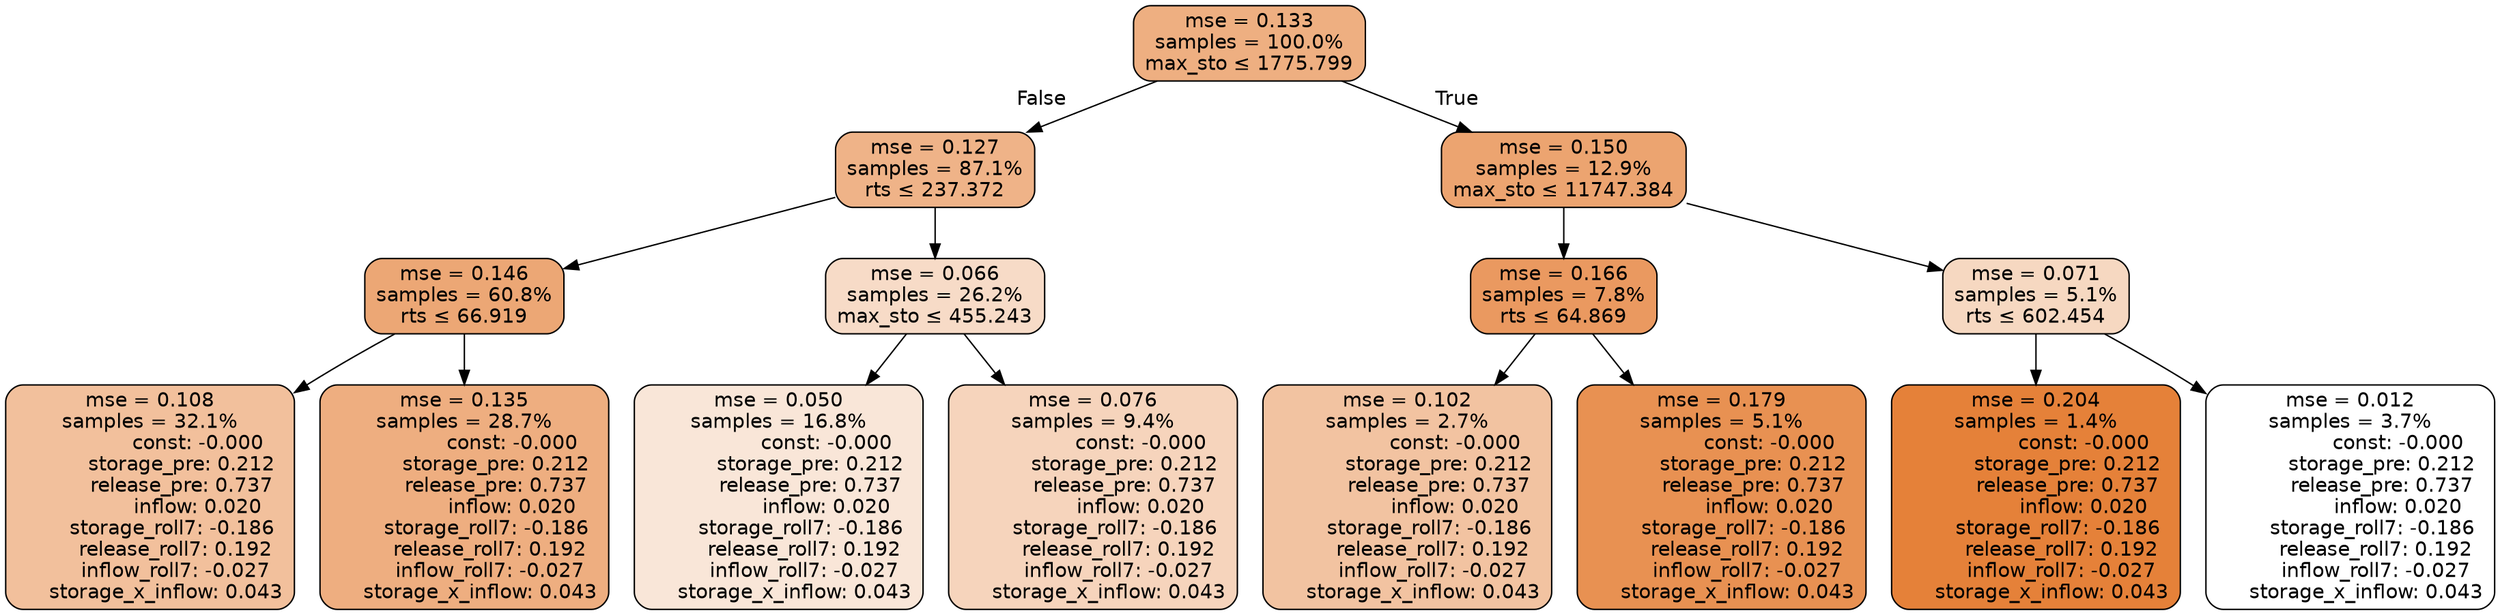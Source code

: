 digraph tree {
node [shape=rectangle, style="filled, rounded", color="black", fontname=helvetica] ;
edge [fontname=helvetica] ;
	"0" [label="mse = 0.133
samples = 100.0%
max_sto &le; 1775.799", fillcolor="#eeaf81"]
	"1" [label="mse = 0.127
samples = 87.1%
rts &le; 237.372", fillcolor="#efb388"]
	"2" [label="mse = 0.146
samples = 60.8%
rts &le; 66.919", fillcolor="#eca775"]
	"3" [label="mse = 0.108
samples = 32.1%
               const: -0.000
          storage_pre: 0.212
          release_pre: 0.737
               inflow: 0.020
       storage_roll7: -0.186
        release_roll7: 0.192
        inflow_roll7: -0.027
     storage_x_inflow: 0.043", fillcolor="#f2c09c"]
	"4" [label="mse = 0.135
samples = 28.7%
               const: -0.000
          storage_pre: 0.212
          release_pre: 0.737
               inflow: 0.020
       storage_roll7: -0.186
        release_roll7: 0.192
        inflow_roll7: -0.027
     storage_x_inflow: 0.043", fillcolor="#eeae80"]
	"5" [label="mse = 0.066
samples = 26.2%
max_sto &le; 455.243", fillcolor="#f7dbc7"]
	"6" [label="mse = 0.050
samples = 16.8%
               const: -0.000
          storage_pre: 0.212
          release_pre: 0.737
               inflow: 0.020
       storage_roll7: -0.186
        release_roll7: 0.192
        inflow_roll7: -0.027
     storage_x_inflow: 0.043", fillcolor="#f9e6d8"]
	"7" [label="mse = 0.076
samples = 9.4%
               const: -0.000
          storage_pre: 0.212
          release_pre: 0.737
               inflow: 0.020
       storage_roll7: -0.186
        release_roll7: 0.192
        inflow_roll7: -0.027
     storage_x_inflow: 0.043", fillcolor="#f6d4bc"]
	"8" [label="mse = 0.150
samples = 12.9%
max_sto &le; 11747.384", fillcolor="#eca470"]
	"9" [label="mse = 0.166
samples = 7.8%
rts &le; 64.869", fillcolor="#ea9960"]
	"10" [label="mse = 0.102
samples = 2.7%
               const: -0.000
          storage_pre: 0.212
          release_pre: 0.737
               inflow: 0.020
       storage_roll7: -0.186
        release_roll7: 0.192
        inflow_roll7: -0.027
     storage_x_inflow: 0.043", fillcolor="#f2c3a1"]
	"11" [label="mse = 0.179
samples = 5.1%
               const: -0.000
          storage_pre: 0.212
          release_pre: 0.737
               inflow: 0.020
       storage_roll7: -0.186
        release_roll7: 0.192
        inflow_roll7: -0.027
     storage_x_inflow: 0.043", fillcolor="#e89152"]
	"12" [label="mse = 0.071
samples = 5.1%
rts &le; 602.454", fillcolor="#f6d8c1"]
	"13" [label="mse = 0.204
samples = 1.4%
               const: -0.000
          storage_pre: 0.212
          release_pre: 0.737
               inflow: 0.020
       storage_roll7: -0.186
        release_roll7: 0.192
        inflow_roll7: -0.027
     storage_x_inflow: 0.043", fillcolor="#e58139"]
	"14" [label="mse = 0.012
samples = 3.7%
               const: -0.000
          storage_pre: 0.212
          release_pre: 0.737
               inflow: 0.020
       storage_roll7: -0.186
        release_roll7: 0.192
        inflow_roll7: -0.027
     storage_x_inflow: 0.043", fillcolor="#ffffff"]

	"0" -> "1" [labeldistance=2.5, labelangle=45, headlabel="False"]
	"1" -> "2"
	"2" -> "3"
	"2" -> "4"
	"1" -> "5"
	"5" -> "6"
	"5" -> "7"
	"0" -> "8" [labeldistance=2.5, labelangle=-45, headlabel="True"]
	"8" -> "9"
	"9" -> "10"
	"9" -> "11"
	"8" -> "12"
	"12" -> "13"
	"12" -> "14"
}